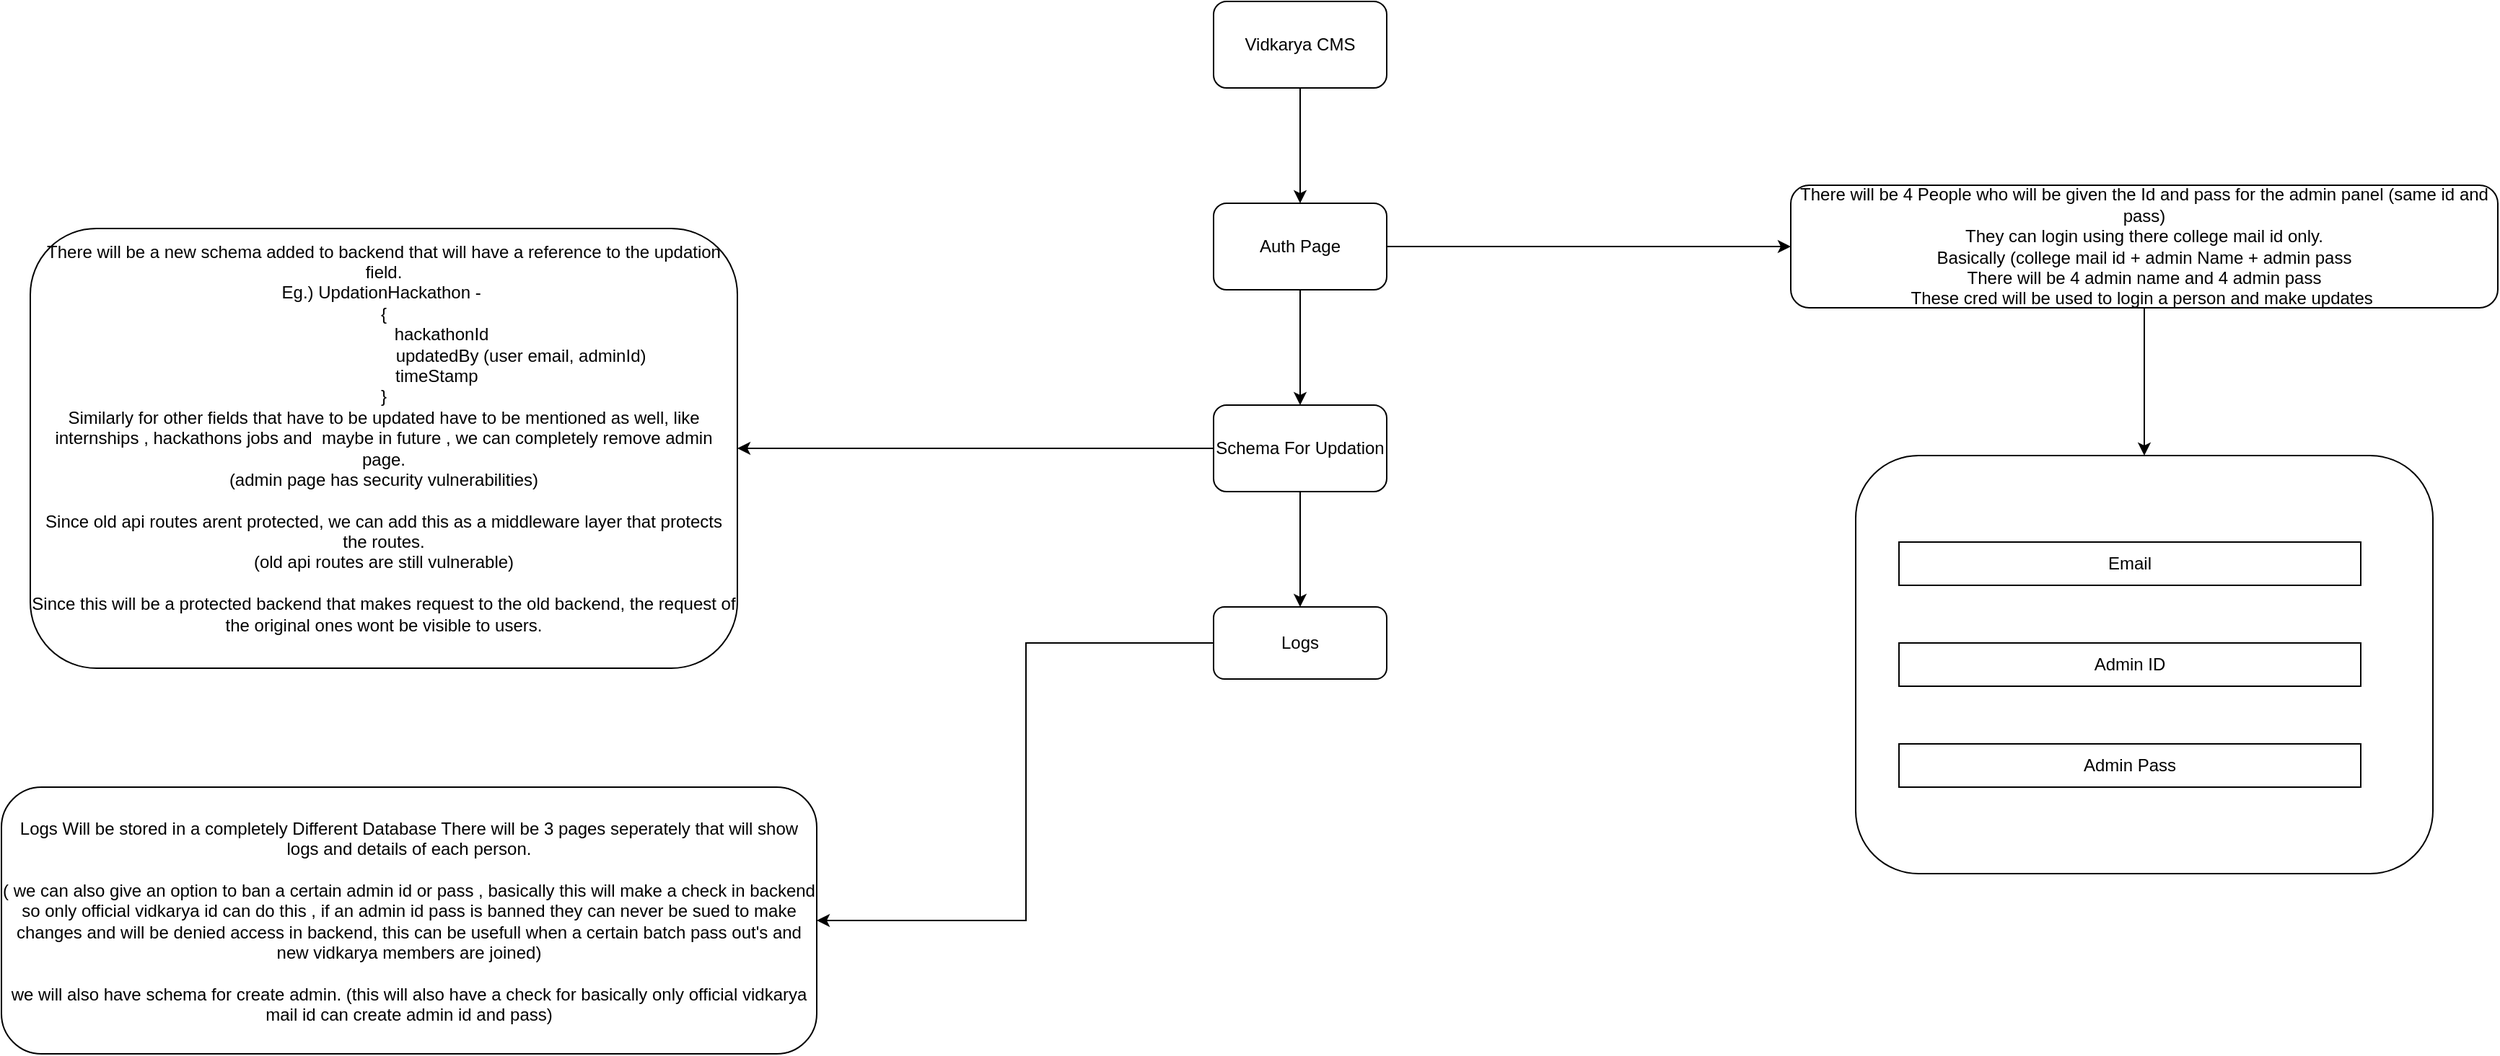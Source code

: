 <mxfile version="28.1.0">
  <diagram name="Page-1" id="r9cs2UvgUWaEHflRgWNe">
    <mxGraphModel dx="1946" dy="651" grid="1" gridSize="10" guides="1" tooltips="1" connect="1" arrows="1" fold="1" page="1" pageScale="1" pageWidth="850" pageHeight="1100" math="0" shadow="0">
      <root>
        <mxCell id="0" />
        <mxCell id="1" parent="0" />
        <mxCell id="Qyn3fn-FXAxYEpPHlRXb-3" value="" style="edgeStyle=orthogonalEdgeStyle;rounded=0;orthogonalLoop=1;jettySize=auto;html=1;" edge="1" parent="1" source="Qyn3fn-FXAxYEpPHlRXb-1" target="Qyn3fn-FXAxYEpPHlRXb-2">
          <mxGeometry relative="1" as="geometry" />
        </mxCell>
        <mxCell id="Qyn3fn-FXAxYEpPHlRXb-1" value="Vidkarya CMS" style="rounded=1;whiteSpace=wrap;html=1;" vertex="1" parent="1">
          <mxGeometry x="130" y="90" width="120" height="60" as="geometry" />
        </mxCell>
        <mxCell id="Qyn3fn-FXAxYEpPHlRXb-5" style="edgeStyle=orthogonalEdgeStyle;rounded=0;orthogonalLoop=1;jettySize=auto;html=1;entryX=0;entryY=0.5;entryDx=0;entryDy=0;" edge="1" parent="1" source="Qyn3fn-FXAxYEpPHlRXb-2" target="Qyn3fn-FXAxYEpPHlRXb-4">
          <mxGeometry relative="1" as="geometry" />
        </mxCell>
        <mxCell id="Qyn3fn-FXAxYEpPHlRXb-13" value="" style="edgeStyle=orthogonalEdgeStyle;rounded=0;orthogonalLoop=1;jettySize=auto;html=1;" edge="1" parent="1" source="Qyn3fn-FXAxYEpPHlRXb-2" target="Qyn3fn-FXAxYEpPHlRXb-12">
          <mxGeometry relative="1" as="geometry" />
        </mxCell>
        <mxCell id="Qyn3fn-FXAxYEpPHlRXb-2" value="Auth Page" style="whiteSpace=wrap;html=1;rounded=1;" vertex="1" parent="1">
          <mxGeometry x="130" y="230" width="120" height="60" as="geometry" />
        </mxCell>
        <mxCell id="Qyn3fn-FXAxYEpPHlRXb-11" style="edgeStyle=orthogonalEdgeStyle;rounded=0;orthogonalLoop=1;jettySize=auto;html=1;entryX=0.5;entryY=0;entryDx=0;entryDy=0;" edge="1" parent="1" source="Qyn3fn-FXAxYEpPHlRXb-4" target="Qyn3fn-FXAxYEpPHlRXb-6">
          <mxGeometry relative="1" as="geometry" />
        </mxCell>
        <mxCell id="Qyn3fn-FXAxYEpPHlRXb-4" value="There will be 4 People who will be given the Id and pass for the admin panel (same id and pass)&lt;div&gt;They can login using there college mail id only.&lt;br&gt;Basically (college mail id + admin Name + admin pass&lt;/div&gt;&lt;div&gt;&lt;span style=&quot;background-color: transparent; color: light-dark(rgb(0, 0, 0), rgb(255, 255, 255));&quot;&gt;There will be 4 admin name and 4 admin pass&lt;/span&gt;&lt;/div&gt;&lt;div&gt;These cred will be used to login a person and make updates&amp;nbsp;&lt;/div&gt;" style="rounded=1;whiteSpace=wrap;html=1;align=center;" vertex="1" parent="1">
          <mxGeometry x="530" y="217.5" width="490" height="85" as="geometry" />
        </mxCell>
        <mxCell id="Qyn3fn-FXAxYEpPHlRXb-6" value="" style="rounded=1;whiteSpace=wrap;html=1;" vertex="1" parent="1">
          <mxGeometry x="575" y="405" width="400" height="290" as="geometry" />
        </mxCell>
        <mxCell id="Qyn3fn-FXAxYEpPHlRXb-7" value="Email" style="rounded=0;whiteSpace=wrap;html=1;" vertex="1" parent="1">
          <mxGeometry x="605" y="465" width="320" height="30" as="geometry" />
        </mxCell>
        <mxCell id="Qyn3fn-FXAxYEpPHlRXb-8" value="Admin Pass" style="rounded=0;whiteSpace=wrap;html=1;" vertex="1" parent="1">
          <mxGeometry x="605" y="605" width="320" height="30" as="geometry" />
        </mxCell>
        <mxCell id="Qyn3fn-FXAxYEpPHlRXb-9" value="Admin ID" style="rounded=0;whiteSpace=wrap;html=1;" vertex="1" parent="1">
          <mxGeometry x="605" y="535" width="320" height="30" as="geometry" />
        </mxCell>
        <mxCell id="Qyn3fn-FXAxYEpPHlRXb-15" value="" style="edgeStyle=orthogonalEdgeStyle;rounded=0;orthogonalLoop=1;jettySize=auto;html=1;" edge="1" parent="1" source="Qyn3fn-FXAxYEpPHlRXb-12" target="Qyn3fn-FXAxYEpPHlRXb-14">
          <mxGeometry relative="1" as="geometry" />
        </mxCell>
        <mxCell id="Qyn3fn-FXAxYEpPHlRXb-17" style="edgeStyle=orthogonalEdgeStyle;rounded=0;orthogonalLoop=1;jettySize=auto;html=1;exitX=0.5;exitY=1;exitDx=0;exitDy=0;" edge="1" parent="1" source="Qyn3fn-FXAxYEpPHlRXb-12" target="Qyn3fn-FXAxYEpPHlRXb-18">
          <mxGeometry relative="1" as="geometry">
            <mxPoint x="190.25" y="710.0" as="targetPoint" />
          </mxGeometry>
        </mxCell>
        <mxCell id="Qyn3fn-FXAxYEpPHlRXb-12" value="Schema For Updation" style="whiteSpace=wrap;html=1;rounded=1;" vertex="1" parent="1">
          <mxGeometry x="130" y="370" width="120" height="60" as="geometry" />
        </mxCell>
        <mxCell id="Qyn3fn-FXAxYEpPHlRXb-14" value="There will be a new schema added to backend that will have a reference to the updation field.&lt;div&gt;Eg.) UpdationHackathon -&amp;nbsp;&lt;/div&gt;&lt;div&gt;{&lt;/div&gt;&lt;div&gt;&lt;span style=&quot;white-space: pre;&quot;&gt;&#x9;&lt;span style=&quot;white-space: pre;&quot;&gt;&#x9;&lt;/span&gt;&lt;span style=&quot;white-space: pre;&quot;&gt;&#x9;&lt;/span&gt;&lt;/span&gt;hackathonId&lt;/div&gt;&lt;div&gt;&lt;span style=&quot;white-space: pre;&quot;&gt;&lt;span style=&quot;white-space: pre;&quot;&gt;&#x9;&lt;/span&gt;&lt;span style=&quot;white-space: pre;&quot;&gt;&#x9;&lt;/span&gt;&lt;span style=&quot;white-space: pre;&quot;&gt;&#x9;&lt;/span&gt;&lt;span style=&quot;white-space: pre;&quot;&gt;&#x9;&lt;/span&gt;                         &lt;/span&gt;updatedBy (user email, adminId)&lt;/div&gt;&lt;div&gt;&lt;span style=&quot;white-space: pre;&quot;&gt;&#x9;&lt;/span&gt;&lt;span style=&quot;white-space: pre;&quot;&gt;&#x9;&lt;/span&gt;&amp;nbsp; &amp;nbsp; &amp;nbsp; timeStamp&lt;/div&gt;&lt;div&gt;}&lt;/div&gt;&lt;div&gt;Similarly for other fields that have to be updated have to be mentioned as well, like internships , hackathons jobs and&amp;nbsp; maybe in future , we can completely remove admin page.&lt;/div&gt;&lt;div&gt;(admin page has security vulnerabilities)&lt;/div&gt;&lt;div&gt;&lt;br&gt;&lt;/div&gt;&lt;div&gt;Since old api routes arent protected, we can add this as a middleware layer that protects the routes.&lt;/div&gt;&lt;div&gt;(old api routes are still vulnerable)&lt;/div&gt;&lt;div&gt;&lt;br&gt;&lt;/div&gt;&lt;div&gt;Since this will be a protected backend that makes request to the old backend, the request of the original ones wont be visible to users.&lt;br&gt;&lt;br&gt;&lt;/div&gt;" style="whiteSpace=wrap;html=1;rounded=1;" vertex="1" parent="1">
          <mxGeometry x="-690" y="247.5" width="490" height="305" as="geometry" />
        </mxCell>
        <mxCell id="Qyn3fn-FXAxYEpPHlRXb-23" style="edgeStyle=orthogonalEdgeStyle;rounded=0;orthogonalLoop=1;jettySize=auto;html=1;entryX=1;entryY=0.5;entryDx=0;entryDy=0;" edge="1" parent="1" source="Qyn3fn-FXAxYEpPHlRXb-18" target="Qyn3fn-FXAxYEpPHlRXb-22">
          <mxGeometry relative="1" as="geometry">
            <Array as="points">
              <mxPoint y="535" />
              <mxPoint y="727" />
            </Array>
          </mxGeometry>
        </mxCell>
        <mxCell id="Qyn3fn-FXAxYEpPHlRXb-18" value="Logs" style="rounded=1;whiteSpace=wrap;html=1;" vertex="1" parent="1">
          <mxGeometry x="130" y="510" width="120" height="50" as="geometry" />
        </mxCell>
        <mxCell id="Qyn3fn-FXAxYEpPHlRXb-22" value="&lt;div&gt;Logs Will be stored in a completely Different Database There will be 3 pages seperately that will show logs and details of each person.&lt;/div&gt;&lt;div&gt;&lt;br&gt;&lt;/div&gt;&lt;div&gt;( we can also give an option to ban a certain admin id or pass , basically this will make a check in backend so only official vidkarya id can do this , if an admin id pass is banned they can never be sued to make changes and will be denied access in backend, this can be usefull when a certain batch pass out&#39;s and new vidkarya members are joined)&lt;br&gt;&lt;br&gt;we will also have schema for create admin. (this will also have a check for basically only official vidkarya mail id can create admin id and pass)&lt;/div&gt;" style="whiteSpace=wrap;html=1;rounded=1;" vertex="1" parent="1">
          <mxGeometry x="-710" y="635" width="565" height="185" as="geometry" />
        </mxCell>
      </root>
    </mxGraphModel>
  </diagram>
</mxfile>
